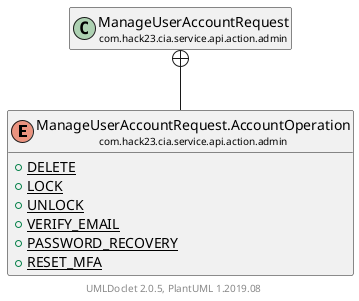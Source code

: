@startuml
    set namespaceSeparator none
    hide empty fields
    hide empty methods

    enum "<size:14>ManageUserAccountRequest.AccountOperation\n<size:10>com.hack23.cia.service.api.action.admin" as com.hack23.cia.service.api.action.admin.ManageUserAccountRequest.AccountOperation [[ManageUserAccountRequest.AccountOperation.html]] {
        {static} +DELETE
        {static} +LOCK
        {static} +UNLOCK
        {static} +VERIFY_EMAIL
        {static} +PASSWORD_RECOVERY
        {static} +RESET_MFA
    }

    class "<size:14>ManageUserAccountRequest\n<size:10>com.hack23.cia.service.api.action.admin" as com.hack23.cia.service.api.action.admin.ManageUserAccountRequest [[ManageUserAccountRequest.html]]

    com.hack23.cia.service.api.action.admin.ManageUserAccountRequest +-- com.hack23.cia.service.api.action.admin.ManageUserAccountRequest.AccountOperation

    center footer UMLDoclet 2.0.5, PlantUML 1.2019.08
@enduml
